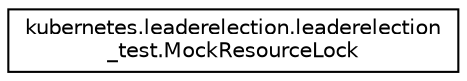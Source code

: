 digraph "Graphical Class Hierarchy"
{
 // LATEX_PDF_SIZE
  edge [fontname="Helvetica",fontsize="10",labelfontname="Helvetica",labelfontsize="10"];
  node [fontname="Helvetica",fontsize="10",shape=record];
  rankdir="LR";
  Node0 [label="kubernetes.leaderelection.leaderelection\l_test.MockResourceLock",height=0.2,width=0.4,color="black", fillcolor="white", style="filled",URL="$classkubernetes_1_1leaderelection_1_1leaderelection__test_1_1MockResourceLock.html",tooltip=" "];
}
